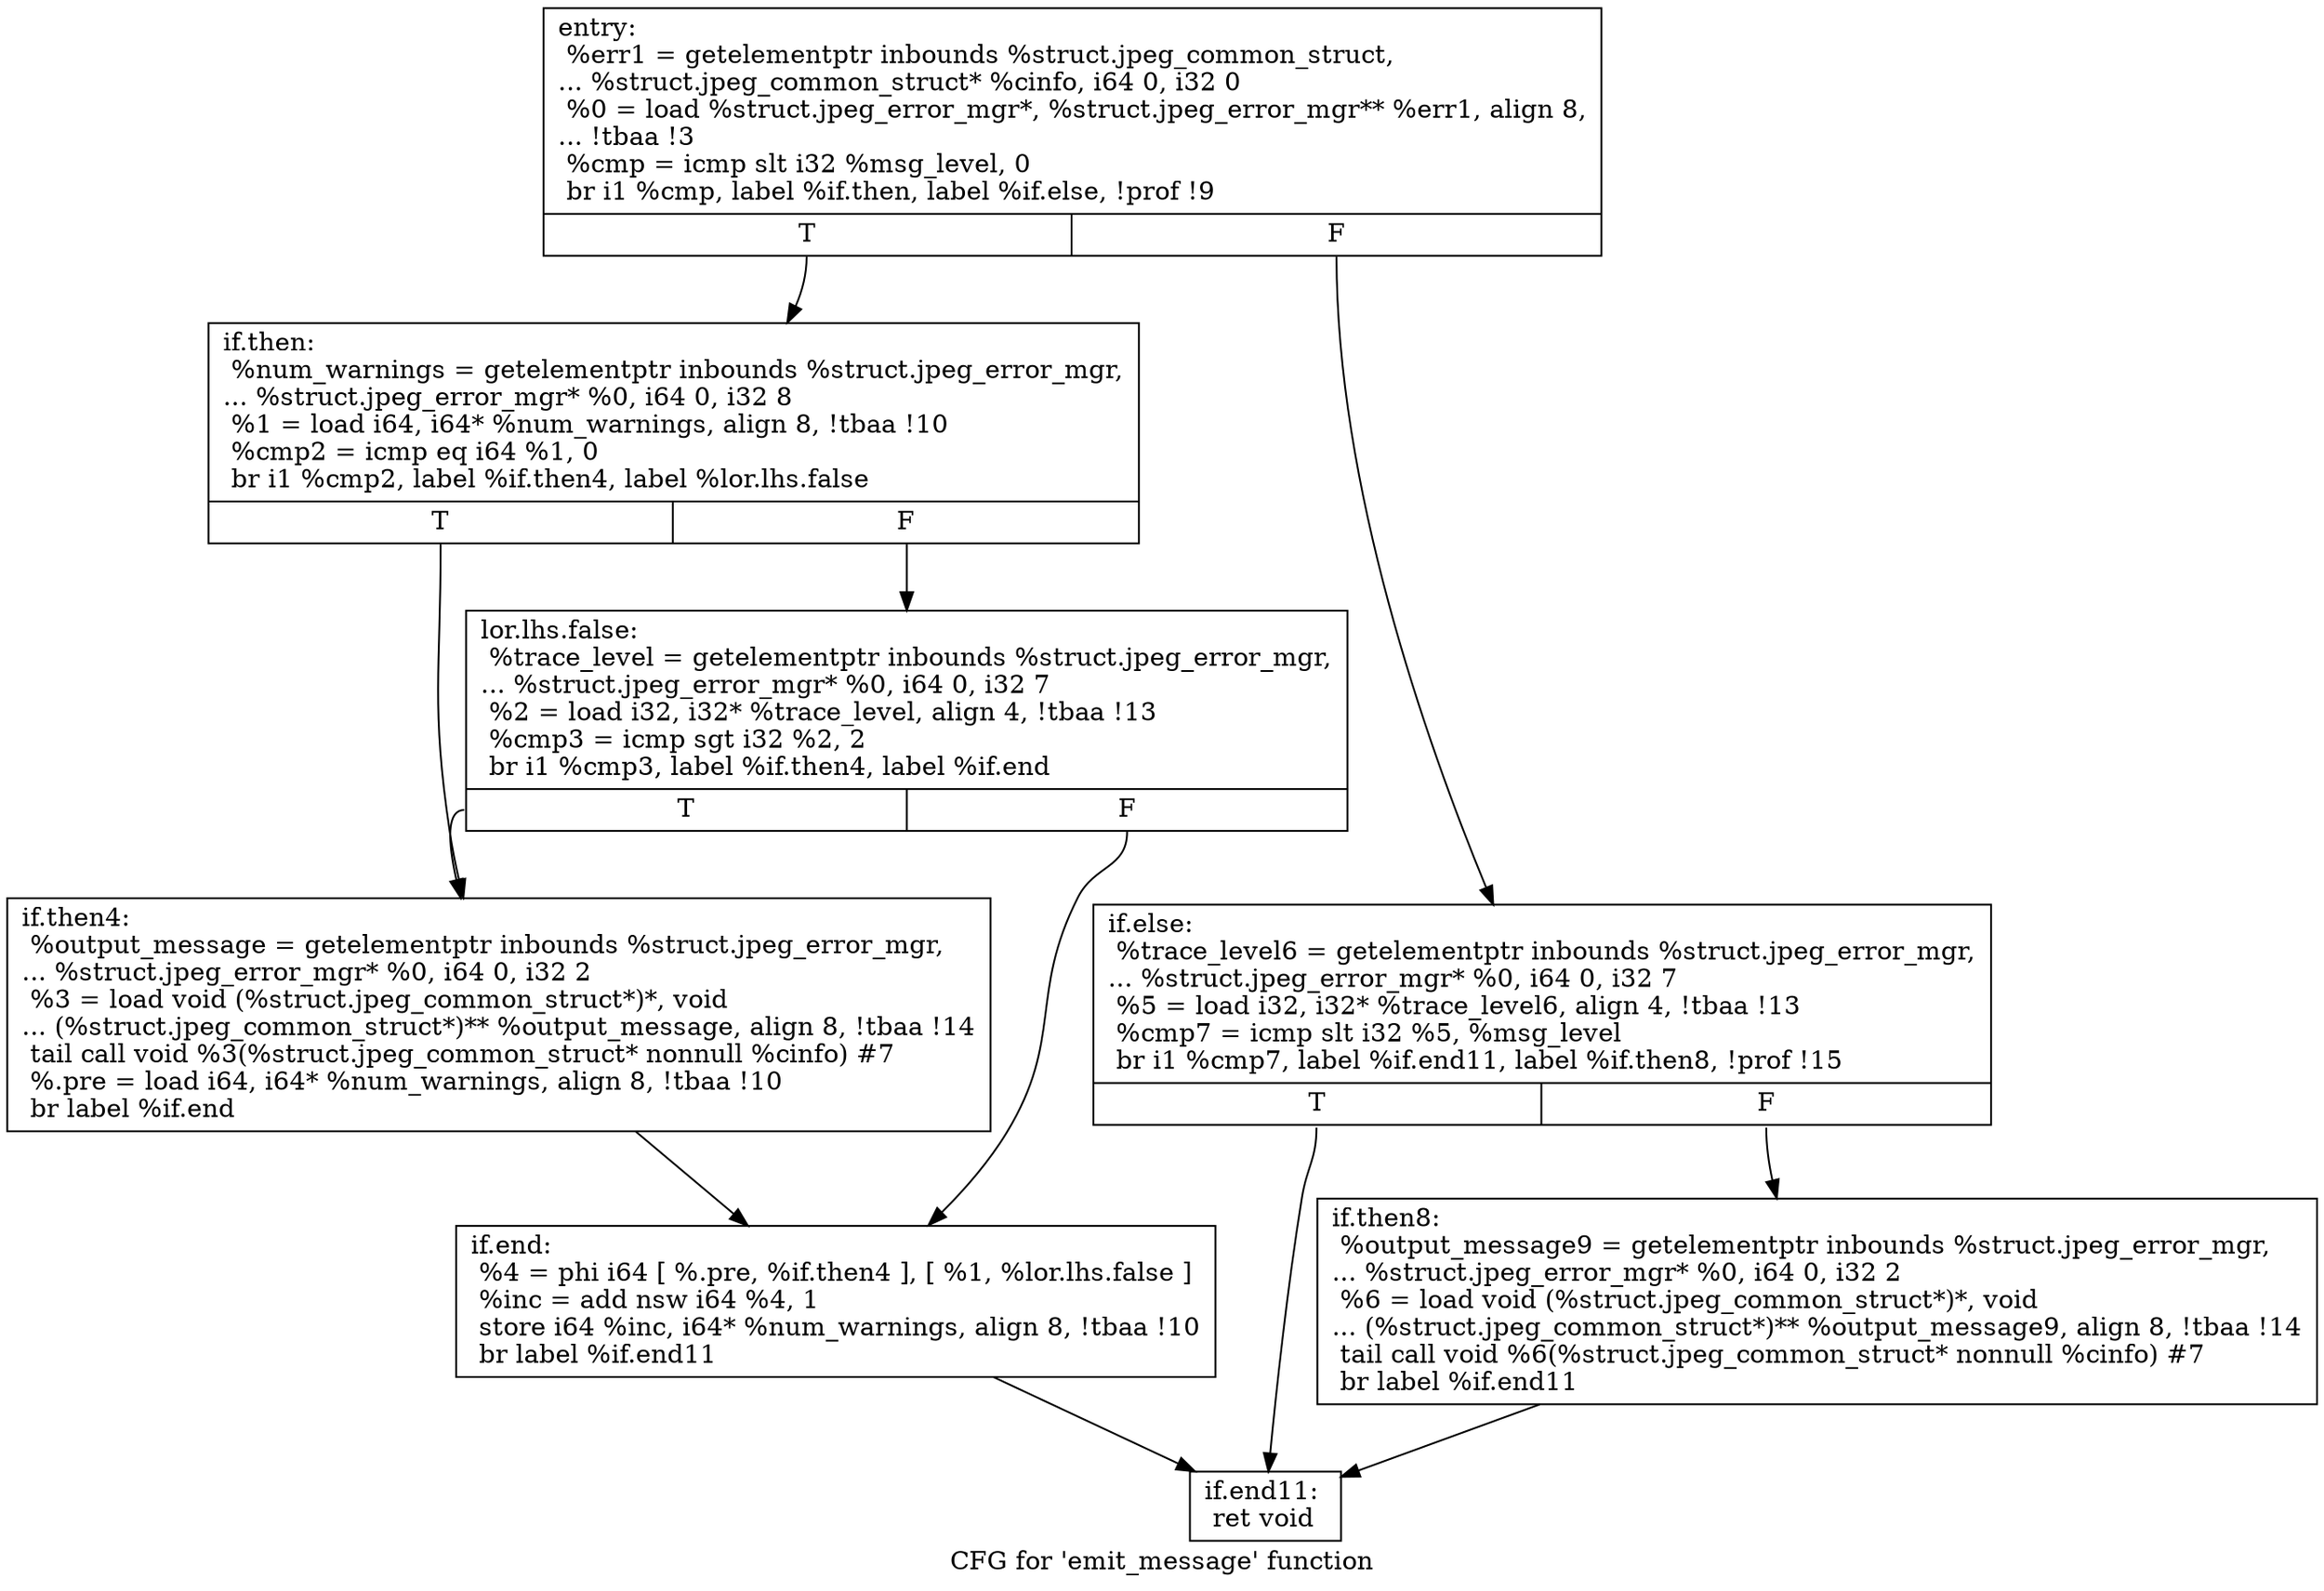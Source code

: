 digraph "CFG for 'emit_message' function" {
	label="CFG for 'emit_message' function";

	Node0x53dd060 [shape=record,label="{entry:\l  %err1 = getelementptr inbounds %struct.jpeg_common_struct,\l... %struct.jpeg_common_struct* %cinfo, i64 0, i32 0\l  %0 = load %struct.jpeg_error_mgr*, %struct.jpeg_error_mgr** %err1, align 8,\l... !tbaa !3\l  %cmp = icmp slt i32 %msg_level, 0\l  br i1 %cmp, label %if.then, label %if.else, !prof !9\l|{<s0>T|<s1>F}}"];
	Node0x53dd060:s0 -> Node0x53e1830;
	Node0x53dd060:s1 -> Node0x53e1900;
	Node0x53e1830 [shape=record,label="{if.then:                                          \l  %num_warnings = getelementptr inbounds %struct.jpeg_error_mgr,\l... %struct.jpeg_error_mgr* %0, i64 0, i32 8\l  %1 = load i64, i64* %num_warnings, align 8, !tbaa !10\l  %cmp2 = icmp eq i64 %1, 0\l  br i1 %cmp2, label %if.then4, label %lor.lhs.false\l|{<s0>T|<s1>F}}"];
	Node0x53e1830:s0 -> Node0x53e2310;
	Node0x53e1830:s1 -> Node0x53e23f0;
	Node0x53e23f0 [shape=record,label="{lor.lhs.false:                                    \l  %trace_level = getelementptr inbounds %struct.jpeg_error_mgr,\l... %struct.jpeg_error_mgr* %0, i64 0, i32 7\l  %2 = load i32, i32* %trace_level, align 4, !tbaa !13\l  %cmp3 = icmp sgt i32 %2, 2\l  br i1 %cmp3, label %if.then4, label %if.end\l|{<s0>T|<s1>F}}"];
	Node0x53e23f0:s0 -> Node0x53e2310;
	Node0x53e23f0:s1 -> Node0x53e0950;
	Node0x53e2310 [shape=record,label="{if.then4:                                         \l  %output_message = getelementptr inbounds %struct.jpeg_error_mgr,\l... %struct.jpeg_error_mgr* %0, i64 0, i32 2\l  %3 = load void (%struct.jpeg_common_struct*)*, void\l... (%struct.jpeg_common_struct*)** %output_message, align 8, !tbaa !14\l  tail call void %3(%struct.jpeg_common_struct* nonnull %cinfo) #7\l  %.pre = load i64, i64* %num_warnings, align 8, !tbaa !10\l  br label %if.end\l}"];
	Node0x53e2310 -> Node0x53e0950;
	Node0x53e0950 [shape=record,label="{if.end:                                           \l  %4 = phi i64 [ %.pre, %if.then4 ], [ %1, %lor.lhs.false ]\l  %inc = add nsw i64 %4, 1\l  store i64 %inc, i64* %num_warnings, align 8, !tbaa !10\l  br label %if.end11\l}"];
	Node0x53e0950 -> Node0x53e34a0;
	Node0x53e1900 [shape=record,label="{if.else:                                          \l  %trace_level6 = getelementptr inbounds %struct.jpeg_error_mgr,\l... %struct.jpeg_error_mgr* %0, i64 0, i32 7\l  %5 = load i32, i32* %trace_level6, align 4, !tbaa !13\l  %cmp7 = icmp slt i32 %5, %msg_level\l  br i1 %cmp7, label %if.end11, label %if.then8, !prof !15\l|{<s0>T|<s1>F}}"];
	Node0x53e1900:s0 -> Node0x53e34a0;
	Node0x53e1900:s1 -> Node0x53e3720;
	Node0x53e3720 [shape=record,label="{if.then8:                                         \l  %output_message9 = getelementptr inbounds %struct.jpeg_error_mgr,\l... %struct.jpeg_error_mgr* %0, i64 0, i32 2\l  %6 = load void (%struct.jpeg_common_struct*)*, void\l... (%struct.jpeg_common_struct*)** %output_message9, align 8, !tbaa !14\l  tail call void %6(%struct.jpeg_common_struct* nonnull %cinfo) #7\l  br label %if.end11\l}"];
	Node0x53e3720 -> Node0x53e34a0;
	Node0x53e34a0 [shape=record,label="{if.end11:                                         \l  ret void\l}"];
}
